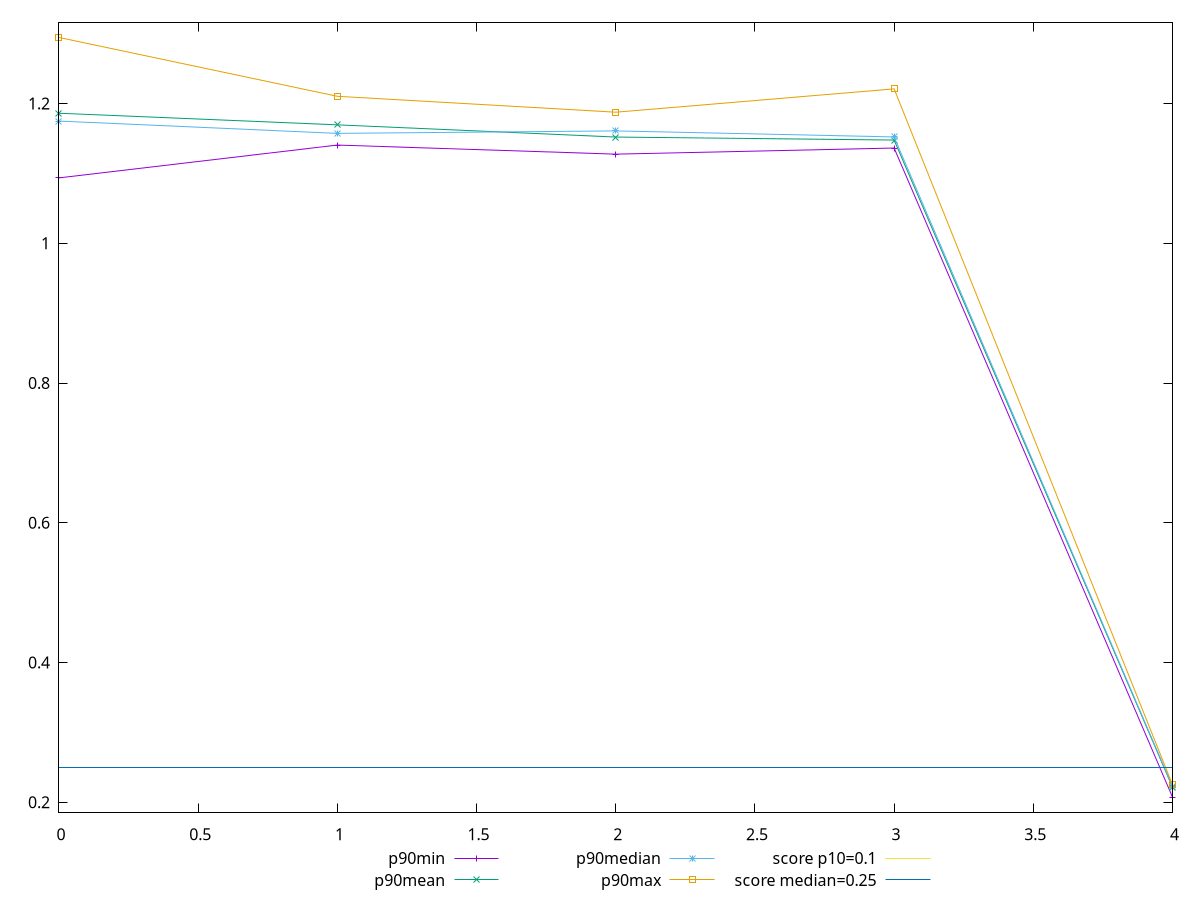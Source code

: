 reset

$p90Min <<EOF
0 1.093710659450955
1 1.1406689402262369
2 1.1276367187499998
3 1.1363893093532984
4 0.20740965440538192
EOF

$p90Mean <<EOF
0 1.1861783130352312
1 1.169570121644036
2 1.152114559709224
3 1.1478229224050147
4 0.22160571508908303
EOF

$p90Median <<EOF
0 1.1749564412434896
1 1.1573681589762368
2 1.1609122178819444
3 1.152278103298611
4 0.22252071804470486
EOF

$p90Max <<EOF
0 1.294596891615126
1 1.2104139489067924
2 1.1876797909206813
3 1.221075924343533
4 0.2251631639268663
EOF

set key outside below
set xrange [0:4]
set yrange [0.18566590966118704:1.3163406363593209]
set trange [0.18566590966118704:1.3163406363593209]
set terminal svg size 640, 560 enhanced background rgb 'white'
set output "report_00009_2021-02-08T22-37-41.559Z/cumulative-layout-shift/progression/value.svg"

plot $p90Min title "p90min" with linespoints, \
     $p90Mean title "p90mean" with linespoints, \
     $p90Median title "p90median" with linespoints, \
     $p90Max title "p90max" with linespoints, \
     0.1 title "score p10=0.1", \
     0.25 title "score median=0.25"

reset
